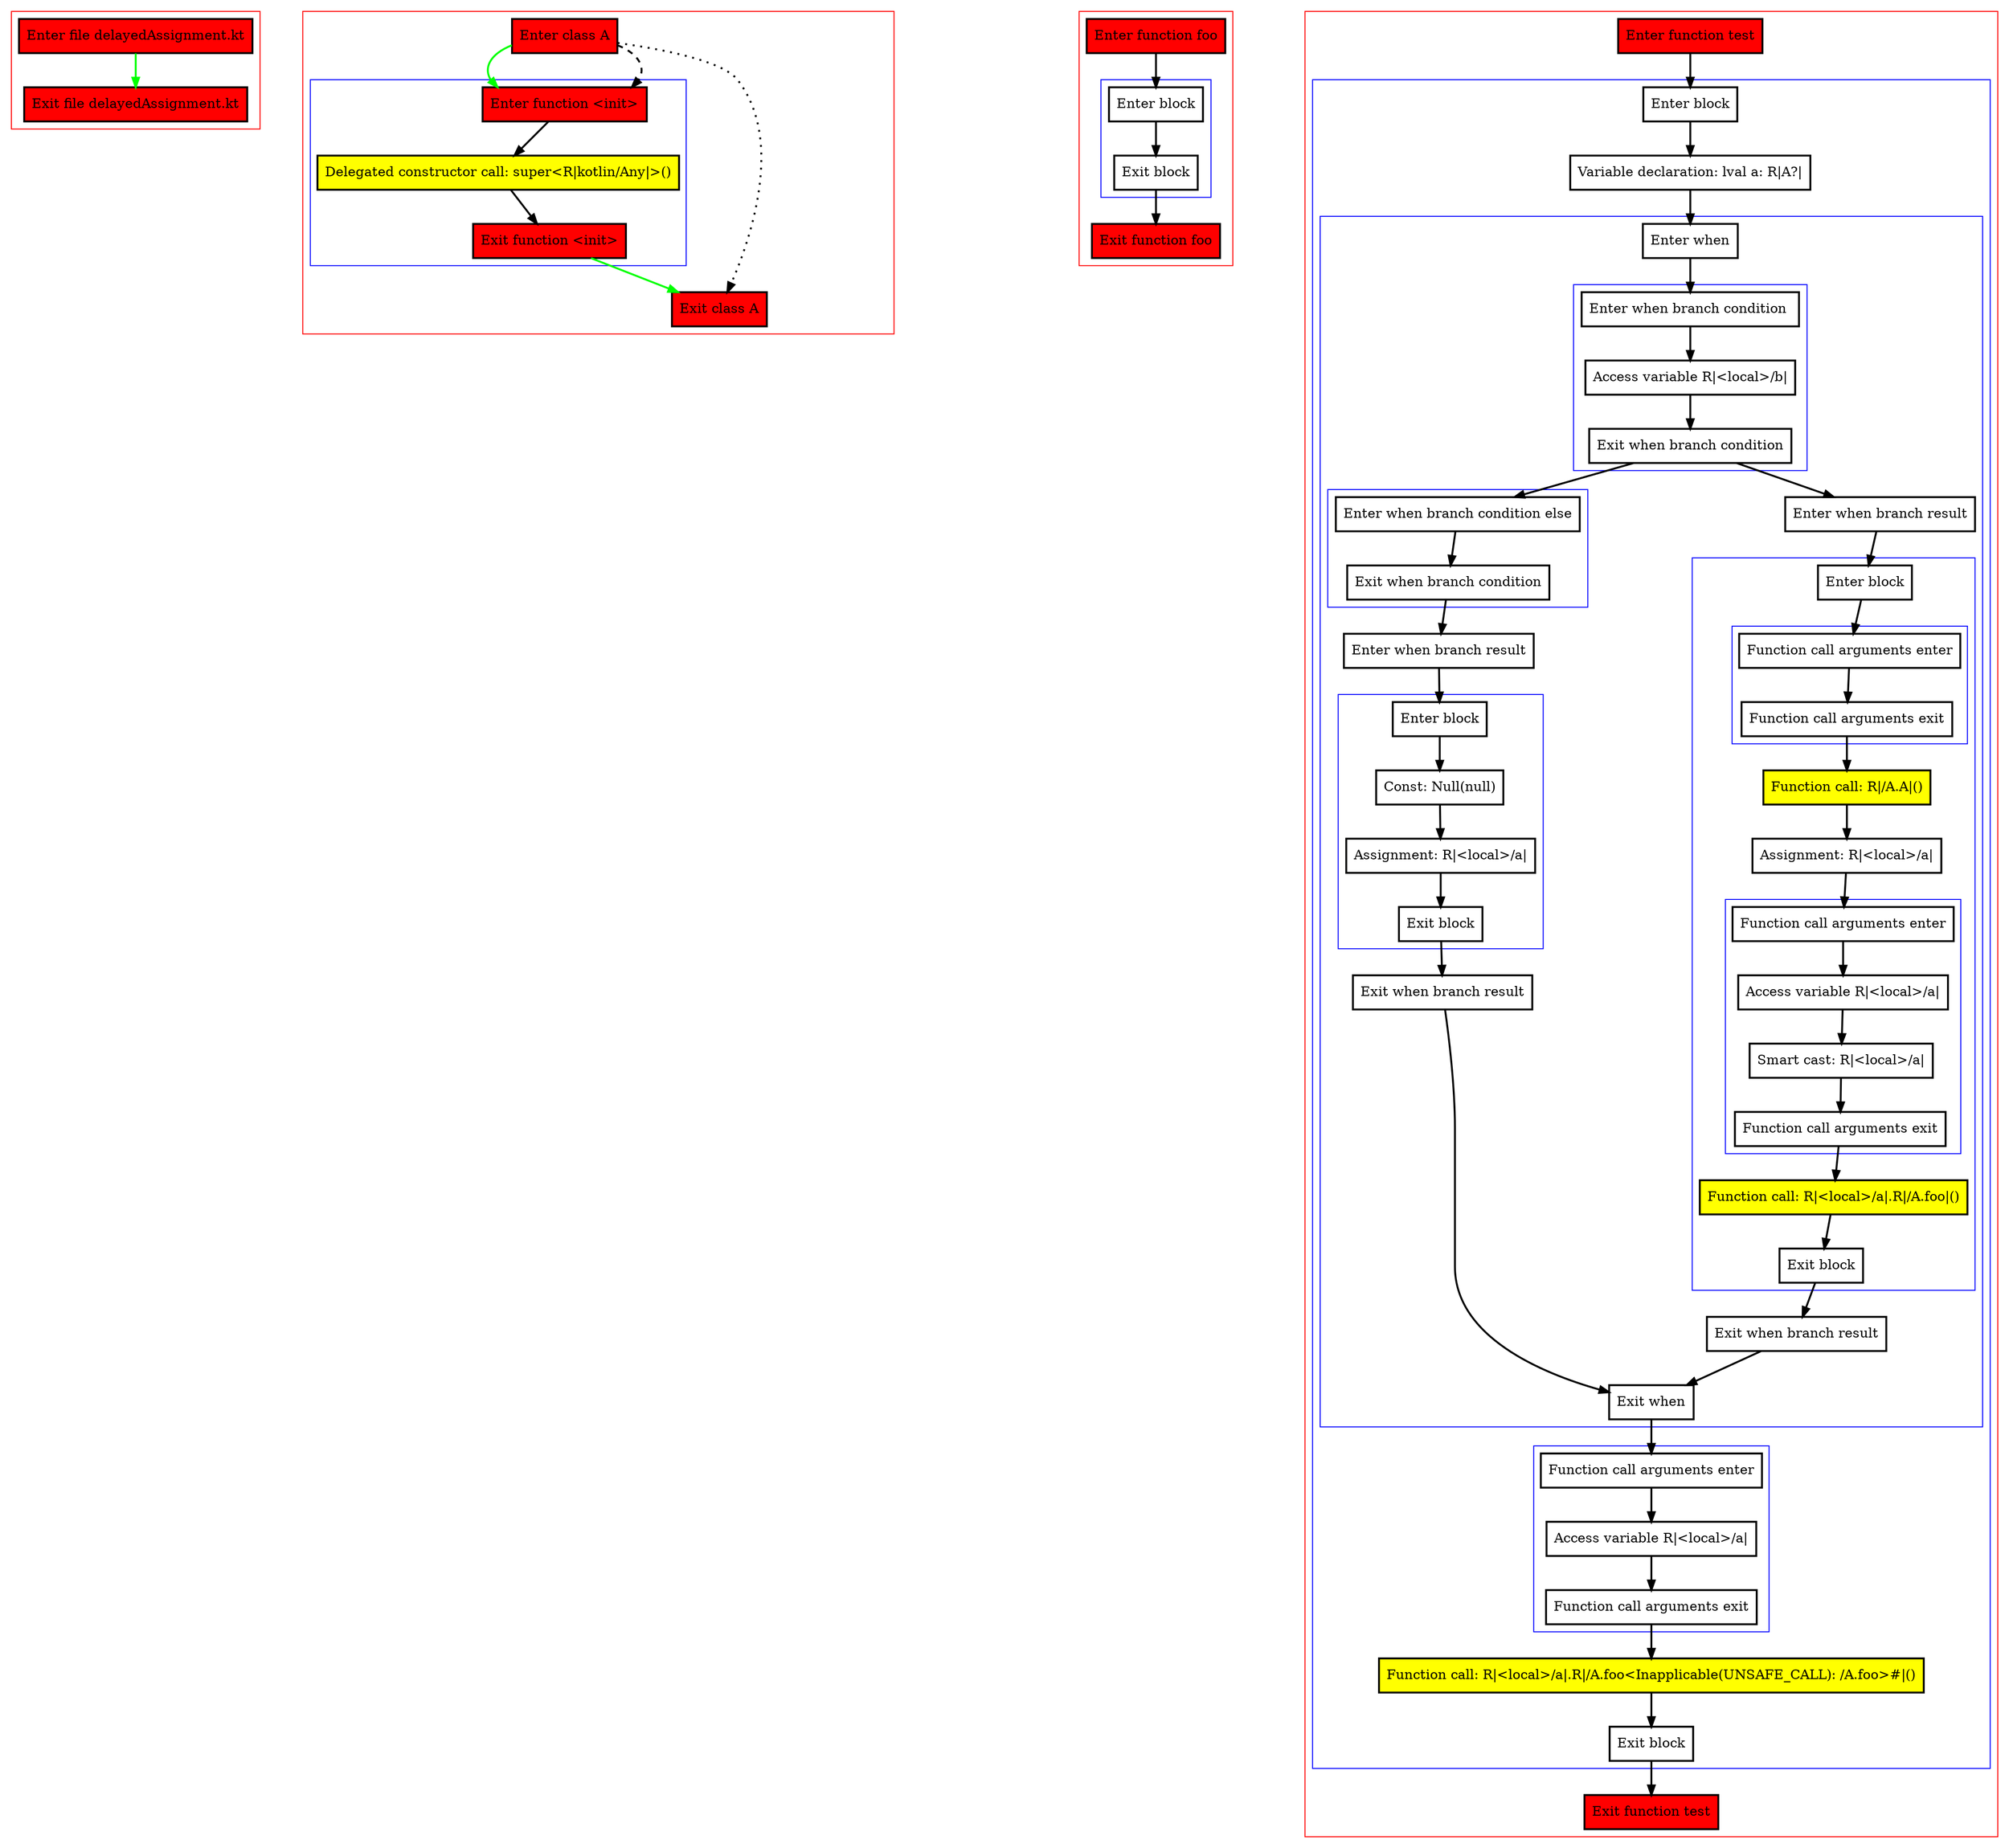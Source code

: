 digraph delayedAssignment_kt {
    graph [nodesep=3]
    node [shape=box penwidth=2]
    edge [penwidth=2]

    subgraph cluster_0 {
        color=red
        0 [label="Enter file delayedAssignment.kt" style="filled" fillcolor=red];
        1 [label="Exit file delayedAssignment.kt" style="filled" fillcolor=red];
    }
    0 -> {1} [color=green];

    subgraph cluster_1 {
        color=red
        2 [label="Enter class A" style="filled" fillcolor=red];
        subgraph cluster_2 {
            color=blue
            3 [label="Enter function <init>" style="filled" fillcolor=red];
            4 [label="Delegated constructor call: super<R|kotlin/Any|>()" style="filled" fillcolor=yellow];
            5 [label="Exit function <init>" style="filled" fillcolor=red];
        }
        6 [label="Exit class A" style="filled" fillcolor=red];
    }
    2 -> {3} [color=green];
    2 -> {6} [style=dotted];
    2 -> {3} [style=dashed];
    3 -> {4};
    4 -> {5};
    5 -> {6} [color=green];

    subgraph cluster_3 {
        color=red
        7 [label="Enter function foo" style="filled" fillcolor=red];
        subgraph cluster_4 {
            color=blue
            8 [label="Enter block"];
            9 [label="Exit block"];
        }
        10 [label="Exit function foo" style="filled" fillcolor=red];
    }
    7 -> {8};
    8 -> {9};
    9 -> {10};

    subgraph cluster_5 {
        color=red
        11 [label="Enter function test" style="filled" fillcolor=red];
        subgraph cluster_6 {
            color=blue
            12 [label="Enter block"];
            13 [label="Variable declaration: lval a: R|A?|"];
            subgraph cluster_7 {
                color=blue
                14 [label="Enter when"];
                subgraph cluster_8 {
                    color=blue
                    15 [label="Enter when branch condition "];
                    16 [label="Access variable R|<local>/b|"];
                    17 [label="Exit when branch condition"];
                }
                subgraph cluster_9 {
                    color=blue
                    18 [label="Enter when branch condition else"];
                    19 [label="Exit when branch condition"];
                }
                20 [label="Enter when branch result"];
                subgraph cluster_10 {
                    color=blue
                    21 [label="Enter block"];
                    22 [label="Const: Null(null)"];
                    23 [label="Assignment: R|<local>/a|"];
                    24 [label="Exit block"];
                }
                25 [label="Exit when branch result"];
                26 [label="Enter when branch result"];
                subgraph cluster_11 {
                    color=blue
                    27 [label="Enter block"];
                    subgraph cluster_12 {
                        color=blue
                        28 [label="Function call arguments enter"];
                        29 [label="Function call arguments exit"];
                    }
                    30 [label="Function call: R|/A.A|()" style="filled" fillcolor=yellow];
                    31 [label="Assignment: R|<local>/a|"];
                    subgraph cluster_13 {
                        color=blue
                        32 [label="Function call arguments enter"];
                        33 [label="Access variable R|<local>/a|"];
                        34 [label="Smart cast: R|<local>/a|"];
                        35 [label="Function call arguments exit"];
                    }
                    36 [label="Function call: R|<local>/a|.R|/A.foo|()" style="filled" fillcolor=yellow];
                    37 [label="Exit block"];
                }
                38 [label="Exit when branch result"];
                39 [label="Exit when"];
            }
            subgraph cluster_14 {
                color=blue
                40 [label="Function call arguments enter"];
                41 [label="Access variable R|<local>/a|"];
                42 [label="Function call arguments exit"];
            }
            43 [label="Function call: R|<local>/a|.R|/A.foo<Inapplicable(UNSAFE_CALL): /A.foo>#|()" style="filled" fillcolor=yellow];
            44 [label="Exit block"];
        }
        45 [label="Exit function test" style="filled" fillcolor=red];
    }
    11 -> {12};
    12 -> {13};
    13 -> {14};
    14 -> {15};
    15 -> {16};
    16 -> {17};
    17 -> {18 26};
    18 -> {19};
    19 -> {20};
    20 -> {21};
    21 -> {22};
    22 -> {23};
    23 -> {24};
    24 -> {25};
    25 -> {39};
    26 -> {27};
    27 -> {28};
    28 -> {29};
    29 -> {30};
    30 -> {31};
    31 -> {32};
    32 -> {33};
    33 -> {34};
    34 -> {35};
    35 -> {36};
    36 -> {37};
    37 -> {38};
    38 -> {39};
    39 -> {40};
    40 -> {41};
    41 -> {42};
    42 -> {43};
    43 -> {44};
    44 -> {45};

}
